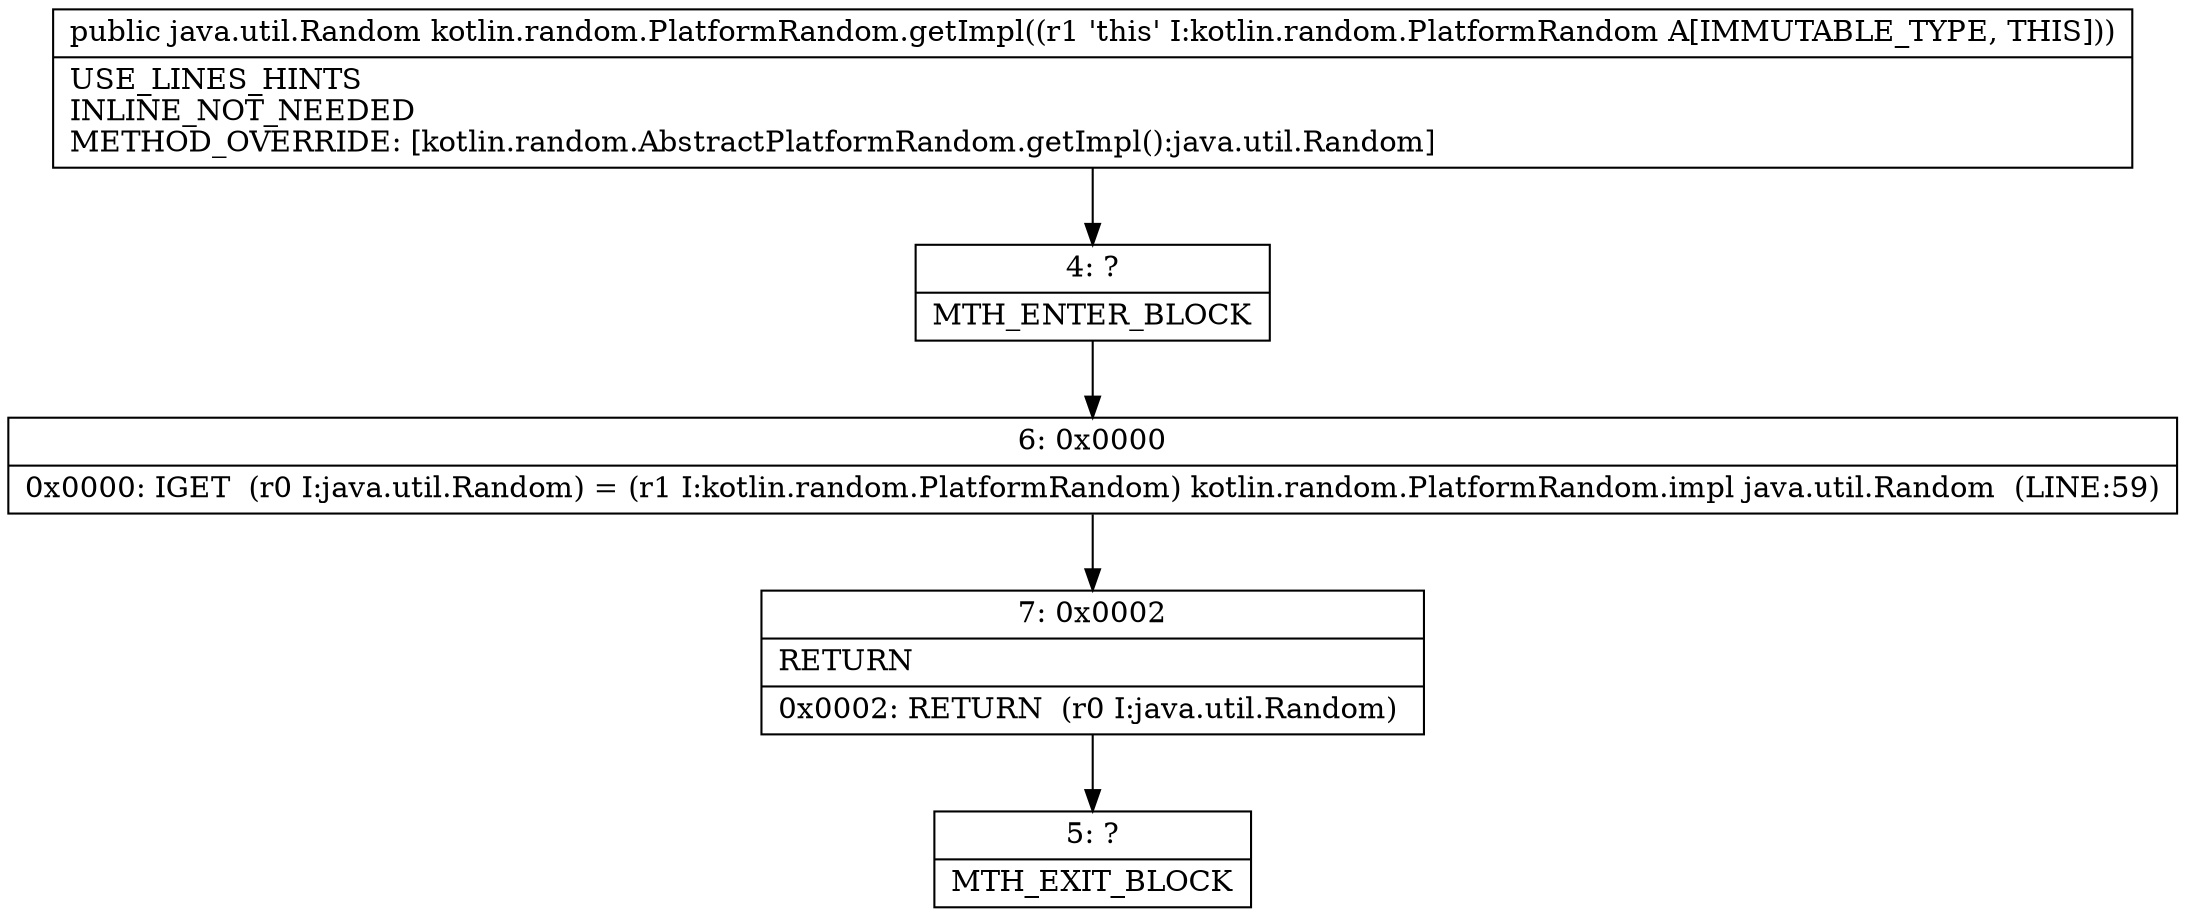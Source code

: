 digraph "CFG forkotlin.random.PlatformRandom.getImpl()Ljava\/util\/Random;" {
Node_4 [shape=record,label="{4\:\ ?|MTH_ENTER_BLOCK\l}"];
Node_6 [shape=record,label="{6\:\ 0x0000|0x0000: IGET  (r0 I:java.util.Random) = (r1 I:kotlin.random.PlatformRandom) kotlin.random.PlatformRandom.impl java.util.Random  (LINE:59)\l}"];
Node_7 [shape=record,label="{7\:\ 0x0002|RETURN\l|0x0002: RETURN  (r0 I:java.util.Random) \l}"];
Node_5 [shape=record,label="{5\:\ ?|MTH_EXIT_BLOCK\l}"];
MethodNode[shape=record,label="{public java.util.Random kotlin.random.PlatformRandom.getImpl((r1 'this' I:kotlin.random.PlatformRandom A[IMMUTABLE_TYPE, THIS]))  | USE_LINES_HINTS\lINLINE_NOT_NEEDED\lMETHOD_OVERRIDE: [kotlin.random.AbstractPlatformRandom.getImpl():java.util.Random]\l}"];
MethodNode -> Node_4;Node_4 -> Node_6;
Node_6 -> Node_7;
Node_7 -> Node_5;
}


